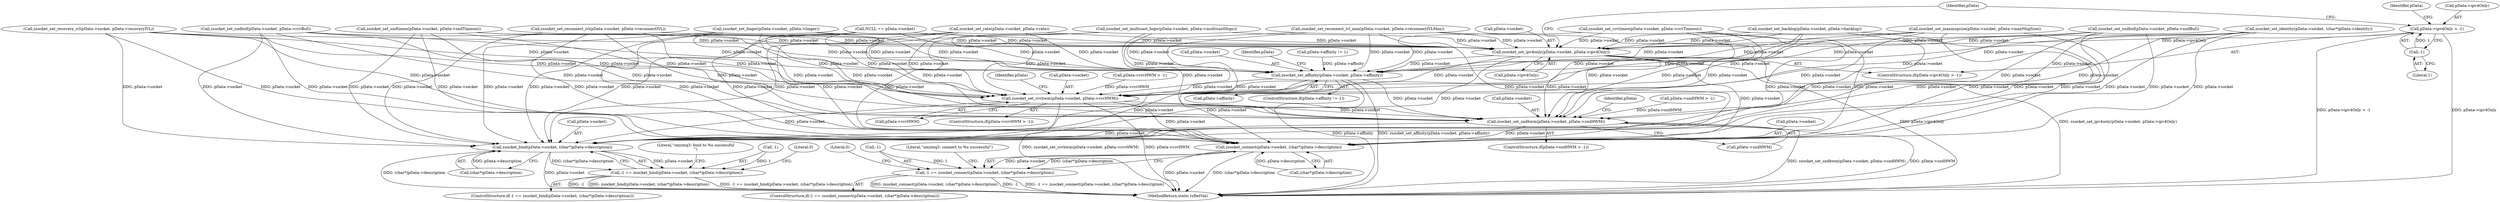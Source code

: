 digraph "1_rsyslog_062d0c671a29f7c6f7dff4a2f1f35df375bbb30b_0@pointer" {
"1000334" [label="(Call,pData->ipv4Only > -1)"];
"1000338" [label="(Call,-1)"];
"1000340" [label="(Call,zsocket_set_ipv4only(pData->socket, pData->ipv4Only))"];
"1000353" [label="(Call,zsocket_set_affinity(pData->socket, pData->affinity))"];
"1000367" [label="(Call,zsocket_set_rcvhwm(pData->socket, pData->rcvHWM))"];
"1000381" [label="(Call,zsocket_set_sndhwm(pData->socket, pData->sndHWM))"];
"1000399" [label="(Call,zsocket_bind(pData->socket, (char*)pData->description))"];
"1000396" [label="(Call,-1 == zsocket_bind(pData->socket, (char*)pData->description))"];
"1000431" [label="(Call,zsocket_connect(pData->socket, (char*)pData->description))"];
"1000428" [label="(Call,-1 == zsocket_connect(pData->socket, (char*)pData->description))"];
"1000396" [label="(Call,-1 == zsocket_bind(pData->socket, (char*)pData->description))"];
"1000334" [label="(Call,pData->ipv4Only > -1)"];
"1000381" [label="(Call,zsocket_set_sndhwm(pData->socket, pData->sndHWM))"];
"1000354" [label="(Call,pData->socket)"];
"1000344" [label="(Call,pData->ipv4Only)"];
"1000228" [label="(Call,zsocket_set_sndtimeo(pData->socket, pData->sndTimeout))"];
"1000391" [label="(Identifier,pData)"];
"1000363" [label="(Identifier,pData)"];
"1000200" [label="(Call,zsocket_set_linger(pData->socket, pData->linger))"];
"1000353" [label="(Call,zsocket_set_affinity(pData->socket, pData->affinity))"];
"1000156" [label="(Call,zsocket_set_identity(pData->socket, (char*)pData->identity))"];
"1000348" [label="(Call,pData->affinity != 1)"];
"1000242" [label="(Call,zsocket_set_rcvtimeo(pData->socket, pData->rcvTimeout))"];
"1000186" [label="(Call,zsocket_set_sndbuf(pData->socket, pData->rcvBuf))"];
"1000375" [label="(Call,pData->sndHWM > -1)"];
"1000312" [label="(Call,zsocket_set_reconnect_ivl(pData->socket, pData->reconnectIVL))"];
"1000135" [label="(Call,NULL == pData->socket)"];
"1000284" [label="(Call,zsocket_set_recovery_ivl(pData->socket, pData->recoveryIVL))"];
"1000395" [label="(ControlStructure,if(-1 == zsocket_bind(pData->socket, (char*)pData->description)))"];
"1000374" [label="(ControlStructure,if(pData->sndHWM > -1))"];
"1000270" [label="(Call,zsocket_set_rate(pData->socket, pData->rate))"];
"1000421" [label="(Literal,\"omzmq3: bind to %s successful\n\")"];
"1000347" [label="(ControlStructure,if(pData->affinity != 1))"];
"1000397" [label="(Call,-1)"];
"1000357" [label="(Call,pData->affinity)"];
"1000377" [label="(Identifier,pData)"];
"1000382" [label="(Call,pData->socket)"];
"1000442" [label="(Literal,0)"];
"1000340" [label="(Call,zsocket_set_ipv4only(pData->socket, pData->ipv4Only))"];
"1000339" [label="(Literal,1)"];
"1000342" [label="(Identifier,pData)"];
"1000298" [label="(Call,zsocket_set_multicast_hops(pData->socket, pData->multicastHops))"];
"1000367" [label="(Call,zsocket_set_rcvhwm(pData->socket, pData->rcvHWM))"];
"1000431" [label="(Call,zsocket_connect(pData->socket, (char*)pData->description))"];
"1000371" [label="(Call,pData->rcvHWM)"];
"1000326" [label="(Call,zsocket_set_reconnect_ivl_max(pData->socket, pData->reconnectIVLMax))"];
"1000429" [label="(Call,-1)"];
"1000427" [label="(ControlStructure,if(-1 == zsocket_connect(pData->socket, (char*)pData->description)))"];
"1000333" [label="(ControlStructure,if(pData->ipv4Only > -1))"];
"1000341" [label="(Call,pData->socket)"];
"1000368" [label="(Call,pData->socket)"];
"1000214" [label="(Call,zsocket_set_backlog(pData->socket, pData->backlog))"];
"1000360" [label="(ControlStructure,if(pData->rcvHWM > -1))"];
"1000399" [label="(Call,zsocket_bind(pData->socket, (char*)pData->description))"];
"1000453" [label="(Literal,\"omzmq3: connect to %s successful\")"];
"1000403" [label="(Call,(char*)pData->description)"];
"1000410" [label="(Literal,0)"];
"1000256" [label="(Call,zsocket_set_maxmsgsize(pData->socket, pData->maxMsgSize))"];
"1000459" [label="(MethodReturn,static rsRetVal)"];
"1000338" [label="(Call,-1)"];
"1000335" [label="(Call,pData->ipv4Only)"];
"1000432" [label="(Call,pData->socket)"];
"1000435" [label="(Call,(char*)pData->description)"];
"1000361" [label="(Call,pData->rcvHWM > -1)"];
"1000385" [label="(Call,pData->sndHWM)"];
"1000428" [label="(Call,-1 == zsocket_connect(pData->socket, (char*)pData->description))"];
"1000172" [label="(Call,zsocket_set_sndbuf(pData->socket, pData->sndBuf))"];
"1000350" [label="(Identifier,pData)"];
"1000400" [label="(Call,pData->socket)"];
"1000334" -> "1000333"  [label="AST: "];
"1000334" -> "1000338"  [label="CFG: "];
"1000335" -> "1000334"  [label="AST: "];
"1000338" -> "1000334"  [label="AST: "];
"1000342" -> "1000334"  [label="CFG: "];
"1000350" -> "1000334"  [label="CFG: "];
"1000334" -> "1000459"  [label="DDG: pData->ipv4Only > -1"];
"1000334" -> "1000459"  [label="DDG: pData->ipv4Only"];
"1000338" -> "1000334"  [label="DDG: 1"];
"1000334" -> "1000340"  [label="DDG: pData->ipv4Only"];
"1000338" -> "1000339"  [label="CFG: "];
"1000339" -> "1000338"  [label="AST: "];
"1000340" -> "1000333"  [label="AST: "];
"1000340" -> "1000344"  [label="CFG: "];
"1000341" -> "1000340"  [label="AST: "];
"1000344" -> "1000340"  [label="AST: "];
"1000350" -> "1000340"  [label="CFG: "];
"1000340" -> "1000459"  [label="DDG: pData->ipv4Only"];
"1000340" -> "1000459"  [label="DDG: zsocket_set_ipv4only(pData->socket, pData->ipv4Only)"];
"1000186" -> "1000340"  [label="DDG: pData->socket"];
"1000200" -> "1000340"  [label="DDG: pData->socket"];
"1000284" -> "1000340"  [label="DDG: pData->socket"];
"1000156" -> "1000340"  [label="DDG: pData->socket"];
"1000298" -> "1000340"  [label="DDG: pData->socket"];
"1000312" -> "1000340"  [label="DDG: pData->socket"];
"1000228" -> "1000340"  [label="DDG: pData->socket"];
"1000172" -> "1000340"  [label="DDG: pData->socket"];
"1000326" -> "1000340"  [label="DDG: pData->socket"];
"1000270" -> "1000340"  [label="DDG: pData->socket"];
"1000214" -> "1000340"  [label="DDG: pData->socket"];
"1000256" -> "1000340"  [label="DDG: pData->socket"];
"1000135" -> "1000340"  [label="DDG: pData->socket"];
"1000242" -> "1000340"  [label="DDG: pData->socket"];
"1000340" -> "1000353"  [label="DDG: pData->socket"];
"1000340" -> "1000367"  [label="DDG: pData->socket"];
"1000340" -> "1000381"  [label="DDG: pData->socket"];
"1000340" -> "1000399"  [label="DDG: pData->socket"];
"1000340" -> "1000431"  [label="DDG: pData->socket"];
"1000353" -> "1000347"  [label="AST: "];
"1000353" -> "1000357"  [label="CFG: "];
"1000354" -> "1000353"  [label="AST: "];
"1000357" -> "1000353"  [label="AST: "];
"1000363" -> "1000353"  [label="CFG: "];
"1000353" -> "1000459"  [label="DDG: pData->affinity"];
"1000353" -> "1000459"  [label="DDG: zsocket_set_affinity(pData->socket, pData->affinity)"];
"1000186" -> "1000353"  [label="DDG: pData->socket"];
"1000200" -> "1000353"  [label="DDG: pData->socket"];
"1000284" -> "1000353"  [label="DDG: pData->socket"];
"1000156" -> "1000353"  [label="DDG: pData->socket"];
"1000298" -> "1000353"  [label="DDG: pData->socket"];
"1000312" -> "1000353"  [label="DDG: pData->socket"];
"1000228" -> "1000353"  [label="DDG: pData->socket"];
"1000172" -> "1000353"  [label="DDG: pData->socket"];
"1000326" -> "1000353"  [label="DDG: pData->socket"];
"1000214" -> "1000353"  [label="DDG: pData->socket"];
"1000256" -> "1000353"  [label="DDG: pData->socket"];
"1000270" -> "1000353"  [label="DDG: pData->socket"];
"1000135" -> "1000353"  [label="DDG: pData->socket"];
"1000242" -> "1000353"  [label="DDG: pData->socket"];
"1000348" -> "1000353"  [label="DDG: pData->affinity"];
"1000353" -> "1000367"  [label="DDG: pData->socket"];
"1000353" -> "1000381"  [label="DDG: pData->socket"];
"1000353" -> "1000399"  [label="DDG: pData->socket"];
"1000353" -> "1000431"  [label="DDG: pData->socket"];
"1000367" -> "1000360"  [label="AST: "];
"1000367" -> "1000371"  [label="CFG: "];
"1000368" -> "1000367"  [label="AST: "];
"1000371" -> "1000367"  [label="AST: "];
"1000377" -> "1000367"  [label="CFG: "];
"1000367" -> "1000459"  [label="DDG: zsocket_set_rcvhwm(pData->socket, pData->rcvHWM)"];
"1000367" -> "1000459"  [label="DDG: pData->rcvHWM"];
"1000186" -> "1000367"  [label="DDG: pData->socket"];
"1000200" -> "1000367"  [label="DDG: pData->socket"];
"1000284" -> "1000367"  [label="DDG: pData->socket"];
"1000156" -> "1000367"  [label="DDG: pData->socket"];
"1000298" -> "1000367"  [label="DDG: pData->socket"];
"1000312" -> "1000367"  [label="DDG: pData->socket"];
"1000228" -> "1000367"  [label="DDG: pData->socket"];
"1000172" -> "1000367"  [label="DDG: pData->socket"];
"1000214" -> "1000367"  [label="DDG: pData->socket"];
"1000256" -> "1000367"  [label="DDG: pData->socket"];
"1000326" -> "1000367"  [label="DDG: pData->socket"];
"1000270" -> "1000367"  [label="DDG: pData->socket"];
"1000135" -> "1000367"  [label="DDG: pData->socket"];
"1000242" -> "1000367"  [label="DDG: pData->socket"];
"1000361" -> "1000367"  [label="DDG: pData->rcvHWM"];
"1000367" -> "1000381"  [label="DDG: pData->socket"];
"1000367" -> "1000399"  [label="DDG: pData->socket"];
"1000367" -> "1000431"  [label="DDG: pData->socket"];
"1000381" -> "1000374"  [label="AST: "];
"1000381" -> "1000385"  [label="CFG: "];
"1000382" -> "1000381"  [label="AST: "];
"1000385" -> "1000381"  [label="AST: "];
"1000391" -> "1000381"  [label="CFG: "];
"1000381" -> "1000459"  [label="DDG: zsocket_set_sndhwm(pData->socket, pData->sndHWM)"];
"1000381" -> "1000459"  [label="DDG: pData->sndHWM"];
"1000186" -> "1000381"  [label="DDG: pData->socket"];
"1000200" -> "1000381"  [label="DDG: pData->socket"];
"1000284" -> "1000381"  [label="DDG: pData->socket"];
"1000156" -> "1000381"  [label="DDG: pData->socket"];
"1000298" -> "1000381"  [label="DDG: pData->socket"];
"1000312" -> "1000381"  [label="DDG: pData->socket"];
"1000228" -> "1000381"  [label="DDG: pData->socket"];
"1000172" -> "1000381"  [label="DDG: pData->socket"];
"1000214" -> "1000381"  [label="DDG: pData->socket"];
"1000256" -> "1000381"  [label="DDG: pData->socket"];
"1000326" -> "1000381"  [label="DDG: pData->socket"];
"1000270" -> "1000381"  [label="DDG: pData->socket"];
"1000135" -> "1000381"  [label="DDG: pData->socket"];
"1000242" -> "1000381"  [label="DDG: pData->socket"];
"1000375" -> "1000381"  [label="DDG: pData->sndHWM"];
"1000381" -> "1000399"  [label="DDG: pData->socket"];
"1000381" -> "1000431"  [label="DDG: pData->socket"];
"1000399" -> "1000396"  [label="AST: "];
"1000399" -> "1000403"  [label="CFG: "];
"1000400" -> "1000399"  [label="AST: "];
"1000403" -> "1000399"  [label="AST: "];
"1000396" -> "1000399"  [label="CFG: "];
"1000399" -> "1000459"  [label="DDG: (char*)pData->description"];
"1000399" -> "1000459"  [label="DDG: pData->socket"];
"1000399" -> "1000396"  [label="DDG: pData->socket"];
"1000399" -> "1000396"  [label="DDG: (char*)pData->description"];
"1000186" -> "1000399"  [label="DDG: pData->socket"];
"1000200" -> "1000399"  [label="DDG: pData->socket"];
"1000284" -> "1000399"  [label="DDG: pData->socket"];
"1000156" -> "1000399"  [label="DDG: pData->socket"];
"1000298" -> "1000399"  [label="DDG: pData->socket"];
"1000312" -> "1000399"  [label="DDG: pData->socket"];
"1000228" -> "1000399"  [label="DDG: pData->socket"];
"1000172" -> "1000399"  [label="DDG: pData->socket"];
"1000214" -> "1000399"  [label="DDG: pData->socket"];
"1000256" -> "1000399"  [label="DDG: pData->socket"];
"1000326" -> "1000399"  [label="DDG: pData->socket"];
"1000270" -> "1000399"  [label="DDG: pData->socket"];
"1000135" -> "1000399"  [label="DDG: pData->socket"];
"1000242" -> "1000399"  [label="DDG: pData->socket"];
"1000403" -> "1000399"  [label="DDG: pData->description"];
"1000396" -> "1000395"  [label="AST: "];
"1000397" -> "1000396"  [label="AST: "];
"1000410" -> "1000396"  [label="CFG: "];
"1000421" -> "1000396"  [label="CFG: "];
"1000396" -> "1000459"  [label="DDG: -1 == zsocket_bind(pData->socket, (char*)pData->description)"];
"1000396" -> "1000459"  [label="DDG: -1"];
"1000396" -> "1000459"  [label="DDG: zsocket_bind(pData->socket, (char*)pData->description)"];
"1000397" -> "1000396"  [label="DDG: 1"];
"1000431" -> "1000428"  [label="AST: "];
"1000431" -> "1000435"  [label="CFG: "];
"1000432" -> "1000431"  [label="AST: "];
"1000435" -> "1000431"  [label="AST: "];
"1000428" -> "1000431"  [label="CFG: "];
"1000431" -> "1000459"  [label="DDG: pData->socket"];
"1000431" -> "1000459"  [label="DDG: (char*)pData->description"];
"1000431" -> "1000428"  [label="DDG: pData->socket"];
"1000431" -> "1000428"  [label="DDG: (char*)pData->description"];
"1000186" -> "1000431"  [label="DDG: pData->socket"];
"1000200" -> "1000431"  [label="DDG: pData->socket"];
"1000284" -> "1000431"  [label="DDG: pData->socket"];
"1000156" -> "1000431"  [label="DDG: pData->socket"];
"1000298" -> "1000431"  [label="DDG: pData->socket"];
"1000312" -> "1000431"  [label="DDG: pData->socket"];
"1000228" -> "1000431"  [label="DDG: pData->socket"];
"1000172" -> "1000431"  [label="DDG: pData->socket"];
"1000214" -> "1000431"  [label="DDG: pData->socket"];
"1000256" -> "1000431"  [label="DDG: pData->socket"];
"1000326" -> "1000431"  [label="DDG: pData->socket"];
"1000270" -> "1000431"  [label="DDG: pData->socket"];
"1000135" -> "1000431"  [label="DDG: pData->socket"];
"1000242" -> "1000431"  [label="DDG: pData->socket"];
"1000435" -> "1000431"  [label="DDG: pData->description"];
"1000428" -> "1000427"  [label="AST: "];
"1000429" -> "1000428"  [label="AST: "];
"1000442" -> "1000428"  [label="CFG: "];
"1000453" -> "1000428"  [label="CFG: "];
"1000428" -> "1000459"  [label="DDG: -1 == zsocket_connect(pData->socket, (char*)pData->description)"];
"1000428" -> "1000459"  [label="DDG: zsocket_connect(pData->socket, (char*)pData->description)"];
"1000428" -> "1000459"  [label="DDG: -1"];
"1000429" -> "1000428"  [label="DDG: 1"];
}
